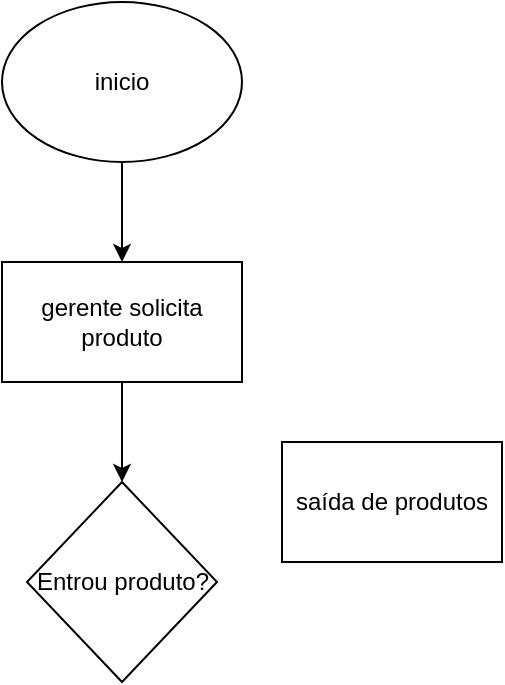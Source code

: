 <mxfile version="24.4.13" type="device">
  <diagram name="Página-1" id="D3Wheo29uaxoyTYIz1zD">
    <mxGraphModel dx="2261" dy="782" grid="1" gridSize="10" guides="1" tooltips="1" connect="1" arrows="1" fold="1" page="1" pageScale="1" pageWidth="827" pageHeight="1169" math="0" shadow="0">
      <root>
        <mxCell id="0" />
        <mxCell id="1" parent="0" />
        <mxCell id="0755WhKHFEPAx9Q71sXh-7" value="" style="edgeStyle=orthogonalEdgeStyle;rounded=0;orthogonalLoop=1;jettySize=auto;html=1;" edge="1" parent="1" source="0755WhKHFEPAx9Q71sXh-4" target="0755WhKHFEPAx9Q71sXh-5">
          <mxGeometry relative="1" as="geometry" />
        </mxCell>
        <mxCell id="0755WhKHFEPAx9Q71sXh-4" value="inicio" style="ellipse;whiteSpace=wrap;html=1;" vertex="1" parent="1">
          <mxGeometry x="-250" y="40" width="120" height="80" as="geometry" />
        </mxCell>
        <mxCell id="0755WhKHFEPAx9Q71sXh-8" value="" style="edgeStyle=orthogonalEdgeStyle;rounded=0;orthogonalLoop=1;jettySize=auto;html=1;" edge="1" parent="1" source="0755WhKHFEPAx9Q71sXh-5" target="0755WhKHFEPAx9Q71sXh-6">
          <mxGeometry relative="1" as="geometry" />
        </mxCell>
        <mxCell id="0755WhKHFEPAx9Q71sXh-5" value="gerente solicita produto" style="rounded=0;whiteSpace=wrap;html=1;" vertex="1" parent="1">
          <mxGeometry x="-250" y="170" width="120" height="60" as="geometry" />
        </mxCell>
        <mxCell id="0755WhKHFEPAx9Q71sXh-6" value="Entrou produto?" style="rhombus;whiteSpace=wrap;html=1;" vertex="1" parent="1">
          <mxGeometry x="-237.5" y="280" width="95" height="100" as="geometry" />
        </mxCell>
        <mxCell id="0755WhKHFEPAx9Q71sXh-9" value="saída de produtos" style="rounded=0;whiteSpace=wrap;html=1;" vertex="1" parent="1">
          <mxGeometry x="-110" y="260" width="110" height="60" as="geometry" />
        </mxCell>
      </root>
    </mxGraphModel>
  </diagram>
</mxfile>
